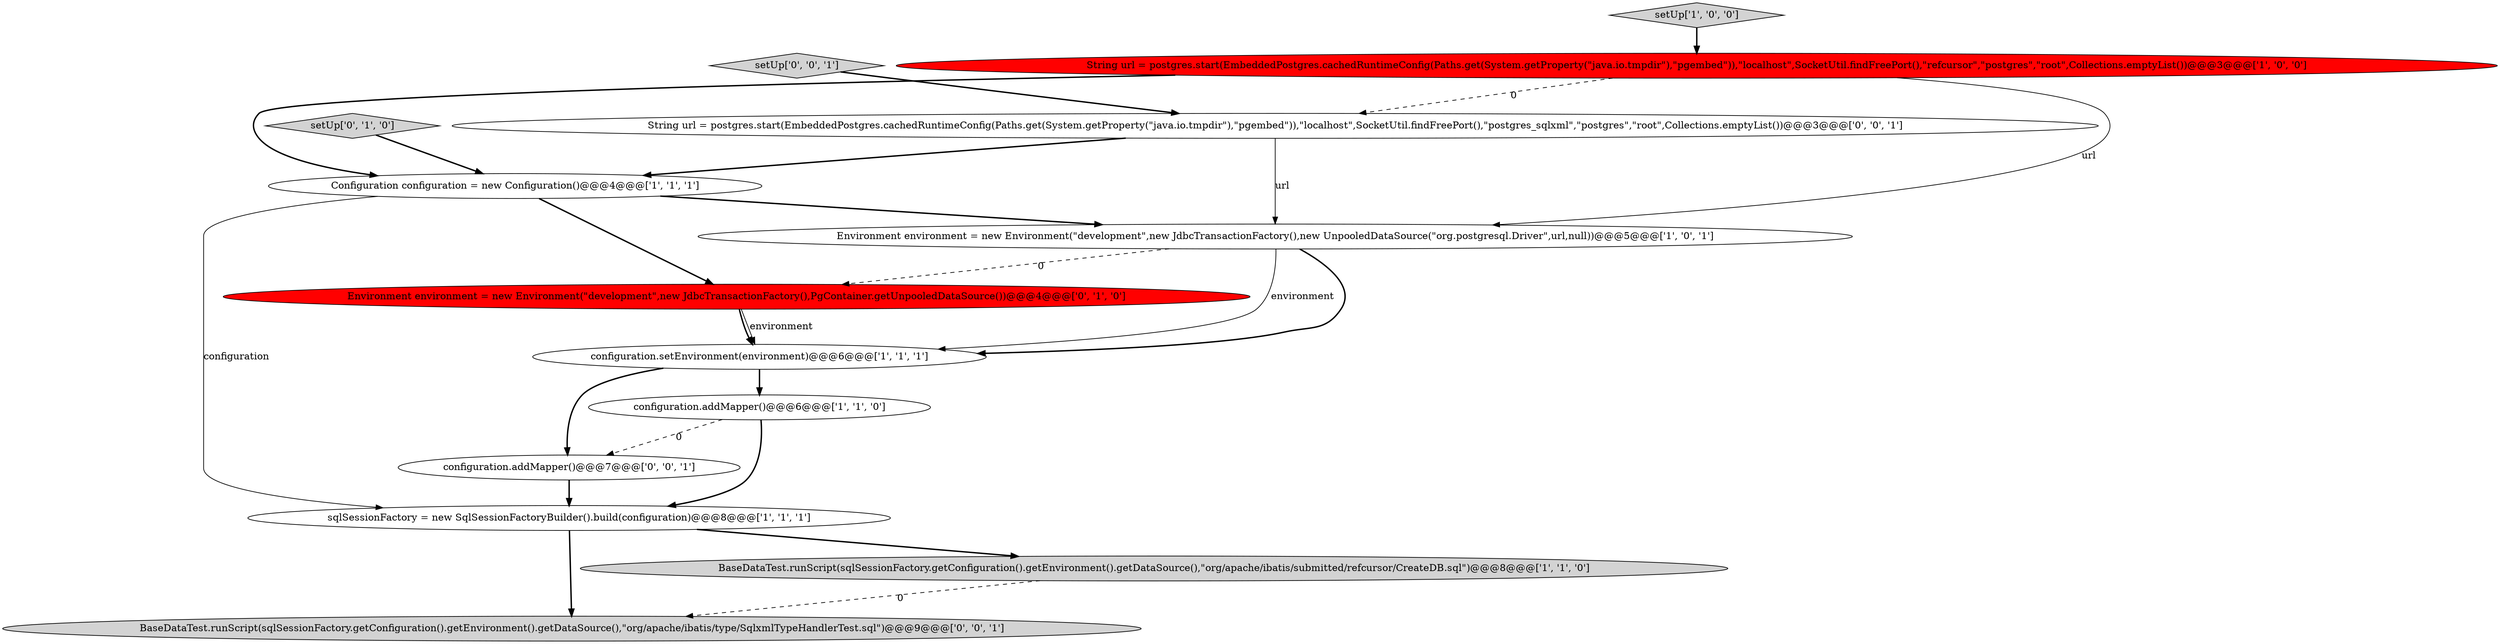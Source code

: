 digraph {
4 [style = filled, label = "setUp['1', '0', '0']", fillcolor = lightgray, shape = diamond image = "AAA0AAABBB1BBB"];
10 [style = filled, label = "String url = postgres.start(EmbeddedPostgres.cachedRuntimeConfig(Paths.get(System.getProperty(\"java.io.tmpdir\"),\"pgembed\")),\"localhost\",SocketUtil.findFreePort(),\"postgres_sqlxml\",\"postgres\",\"root\",Collections.emptyList())@@@3@@@['0', '0', '1']", fillcolor = white, shape = ellipse image = "AAA0AAABBB3BBB"];
11 [style = filled, label = "BaseDataTest.runScript(sqlSessionFactory.getConfiguration().getEnvironment().getDataSource(),\"org/apache/ibatis/type/SqlxmlTypeHandlerTest.sql\")@@@9@@@['0', '0', '1']", fillcolor = lightgray, shape = ellipse image = "AAA0AAABBB3BBB"];
6 [style = filled, label = "Environment environment = new Environment(\"development\",new JdbcTransactionFactory(),new UnpooledDataSource(\"org.postgresql.Driver\",url,null))@@@5@@@['1', '0', '1']", fillcolor = white, shape = ellipse image = "AAA0AAABBB1BBB"];
3 [style = filled, label = "configuration.addMapper()@@@6@@@['1', '1', '0']", fillcolor = white, shape = ellipse image = "AAA0AAABBB1BBB"];
7 [style = filled, label = "sqlSessionFactory = new SqlSessionFactoryBuilder().build(configuration)@@@8@@@['1', '1', '1']", fillcolor = white, shape = ellipse image = "AAA0AAABBB1BBB"];
9 [style = filled, label = "setUp['0', '1', '0']", fillcolor = lightgray, shape = diamond image = "AAA0AAABBB2BBB"];
12 [style = filled, label = "configuration.addMapper()@@@7@@@['0', '0', '1']", fillcolor = white, shape = ellipse image = "AAA0AAABBB3BBB"];
0 [style = filled, label = "Configuration configuration = new Configuration()@@@4@@@['1', '1', '1']", fillcolor = white, shape = ellipse image = "AAA0AAABBB1BBB"];
13 [style = filled, label = "setUp['0', '0', '1']", fillcolor = lightgray, shape = diamond image = "AAA0AAABBB3BBB"];
5 [style = filled, label = "configuration.setEnvironment(environment)@@@6@@@['1', '1', '1']", fillcolor = white, shape = ellipse image = "AAA0AAABBB1BBB"];
8 [style = filled, label = "Environment environment = new Environment(\"development\",new JdbcTransactionFactory(),PgContainer.getUnpooledDataSource())@@@4@@@['0', '1', '0']", fillcolor = red, shape = ellipse image = "AAA1AAABBB2BBB"];
1 [style = filled, label = "String url = postgres.start(EmbeddedPostgres.cachedRuntimeConfig(Paths.get(System.getProperty(\"java.io.tmpdir\"),\"pgembed\")),\"localhost\",SocketUtil.findFreePort(),\"refcursor\",\"postgres\",\"root\",Collections.emptyList())@@@3@@@['1', '0', '0']", fillcolor = red, shape = ellipse image = "AAA1AAABBB1BBB"];
2 [style = filled, label = "BaseDataTest.runScript(sqlSessionFactory.getConfiguration().getEnvironment().getDataSource(),\"org/apache/ibatis/submitted/refcursor/CreateDB.sql\")@@@8@@@['1', '1', '0']", fillcolor = lightgray, shape = ellipse image = "AAA0AAABBB1BBB"];
5->3 [style = bold, label=""];
13->10 [style = bold, label=""];
6->8 [style = dashed, label="0"];
7->11 [style = bold, label=""];
9->0 [style = bold, label=""];
0->6 [style = bold, label=""];
8->5 [style = solid, label="environment"];
1->6 [style = solid, label="url"];
1->0 [style = bold, label=""];
1->10 [style = dashed, label="0"];
12->7 [style = bold, label=""];
6->5 [style = bold, label=""];
10->6 [style = solid, label="url"];
3->12 [style = dashed, label="0"];
8->5 [style = bold, label=""];
3->7 [style = bold, label=""];
5->12 [style = bold, label=""];
7->2 [style = bold, label=""];
10->0 [style = bold, label=""];
0->8 [style = bold, label=""];
0->7 [style = solid, label="configuration"];
2->11 [style = dashed, label="0"];
4->1 [style = bold, label=""];
6->5 [style = solid, label="environment"];
}
